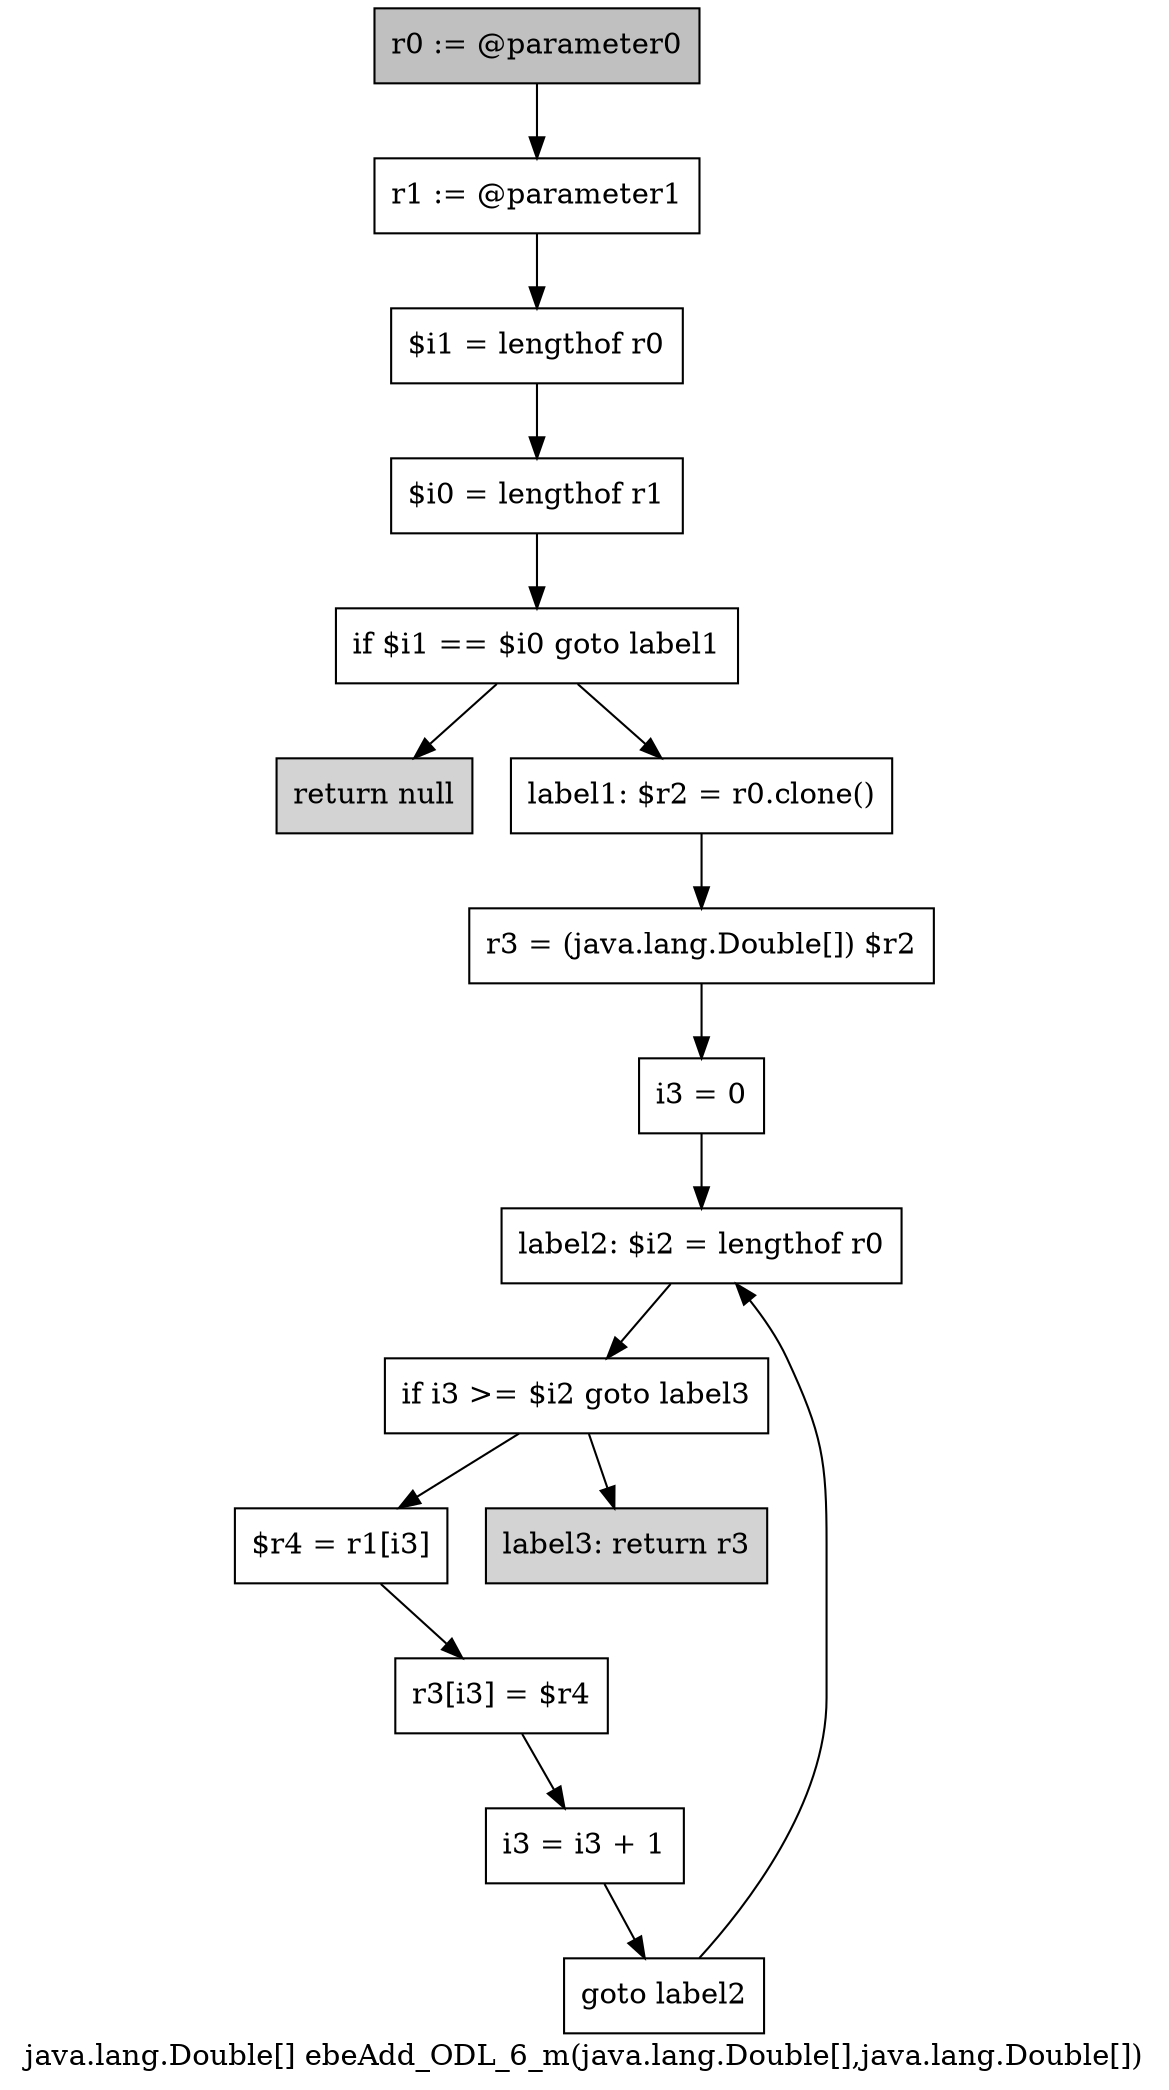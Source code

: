 digraph "java.lang.Double[] ebeAdd_ODL_6_m(java.lang.Double[],java.lang.Double[])" {
    label="java.lang.Double[] ebeAdd_ODL_6_m(java.lang.Double[],java.lang.Double[])";
    node [shape=box];
    "0" [style=filled,fillcolor=gray,label="r0 := @parameter0",];
    "1" [label="r1 := @parameter1",];
    "0"->"1";
    "2" [label="$i1 = lengthof r0",];
    "1"->"2";
    "3" [label="$i0 = lengthof r1",];
    "2"->"3";
    "4" [label="if $i1 == $i0 goto label1",];
    "3"->"4";
    "5" [style=filled,fillcolor=lightgray,label="return null",];
    "4"->"5";
    "6" [label="label1: $r2 = r0.clone()",];
    "4"->"6";
    "7" [label="r3 = (java.lang.Double[]) $r2",];
    "6"->"7";
    "8" [label="i3 = 0",];
    "7"->"8";
    "9" [label="label2: $i2 = lengthof r0",];
    "8"->"9";
    "10" [label="if i3 >= $i2 goto label3",];
    "9"->"10";
    "11" [label="$r4 = r1[i3]",];
    "10"->"11";
    "15" [style=filled,fillcolor=lightgray,label="label3: return r3",];
    "10"->"15";
    "12" [label="r3[i3] = $r4",];
    "11"->"12";
    "13" [label="i3 = i3 + 1",];
    "12"->"13";
    "14" [label="goto label2",];
    "13"->"14";
    "14"->"9";
}
